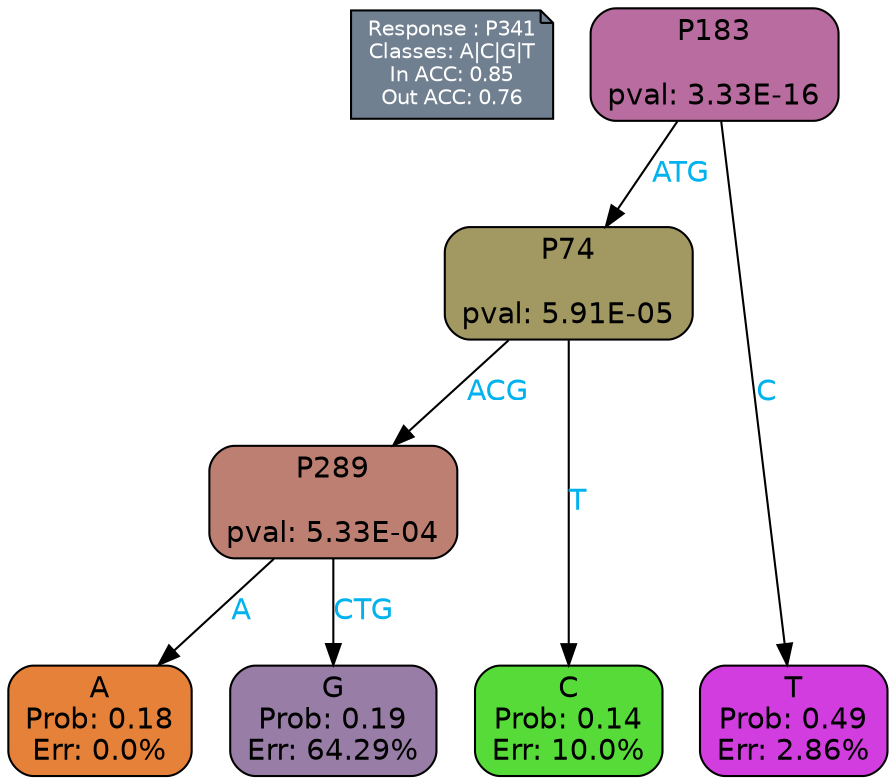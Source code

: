 digraph Tree {
node [shape=box, style="filled, rounded", color="black", fontname=helvetica] ;
graph [ranksep=equally, splines=polylines, bgcolor=transparent, dpi=600] ;
edge [fontname=helvetica] ;
LEGEND [label="Response : P341
Classes: A|C|G|T
In ACC: 0.85
Out ACC: 0.76
",shape=note,align=left,style=filled,fillcolor="slategray",fontcolor="white",fontsize=10];1 [label="P183

pval: 3.33E-16", fillcolor="#b96c9f"] ;
2 [label="P74

pval: 5.91E-05", fillcolor="#a19862"] ;
3 [label="P289

pval: 5.33E-04", fillcolor="#bd7f72"] ;
4 [label="A
Prob: 0.18
Err: 0.0%", fillcolor="#e58139"] ;
5 [label="G
Prob: 0.19
Err: 64.29%", fillcolor="#987da7"] ;
6 [label="C
Prob: 0.14
Err: 10.0%", fillcolor="#56db39"] ;
7 [label="T
Prob: 0.49
Err: 2.86%", fillcolor="#d23de0"] ;
1 -> 2 [label="ATG",fontcolor=deepskyblue2] ;
1 -> 7 [label="C",fontcolor=deepskyblue2] ;
2 -> 3 [label="ACG",fontcolor=deepskyblue2] ;
2 -> 6 [label="T",fontcolor=deepskyblue2] ;
3 -> 4 [label="A",fontcolor=deepskyblue2] ;
3 -> 5 [label="CTG",fontcolor=deepskyblue2] ;
{rank = same; 4;5;6;7;}{rank = same; LEGEND;1;}}